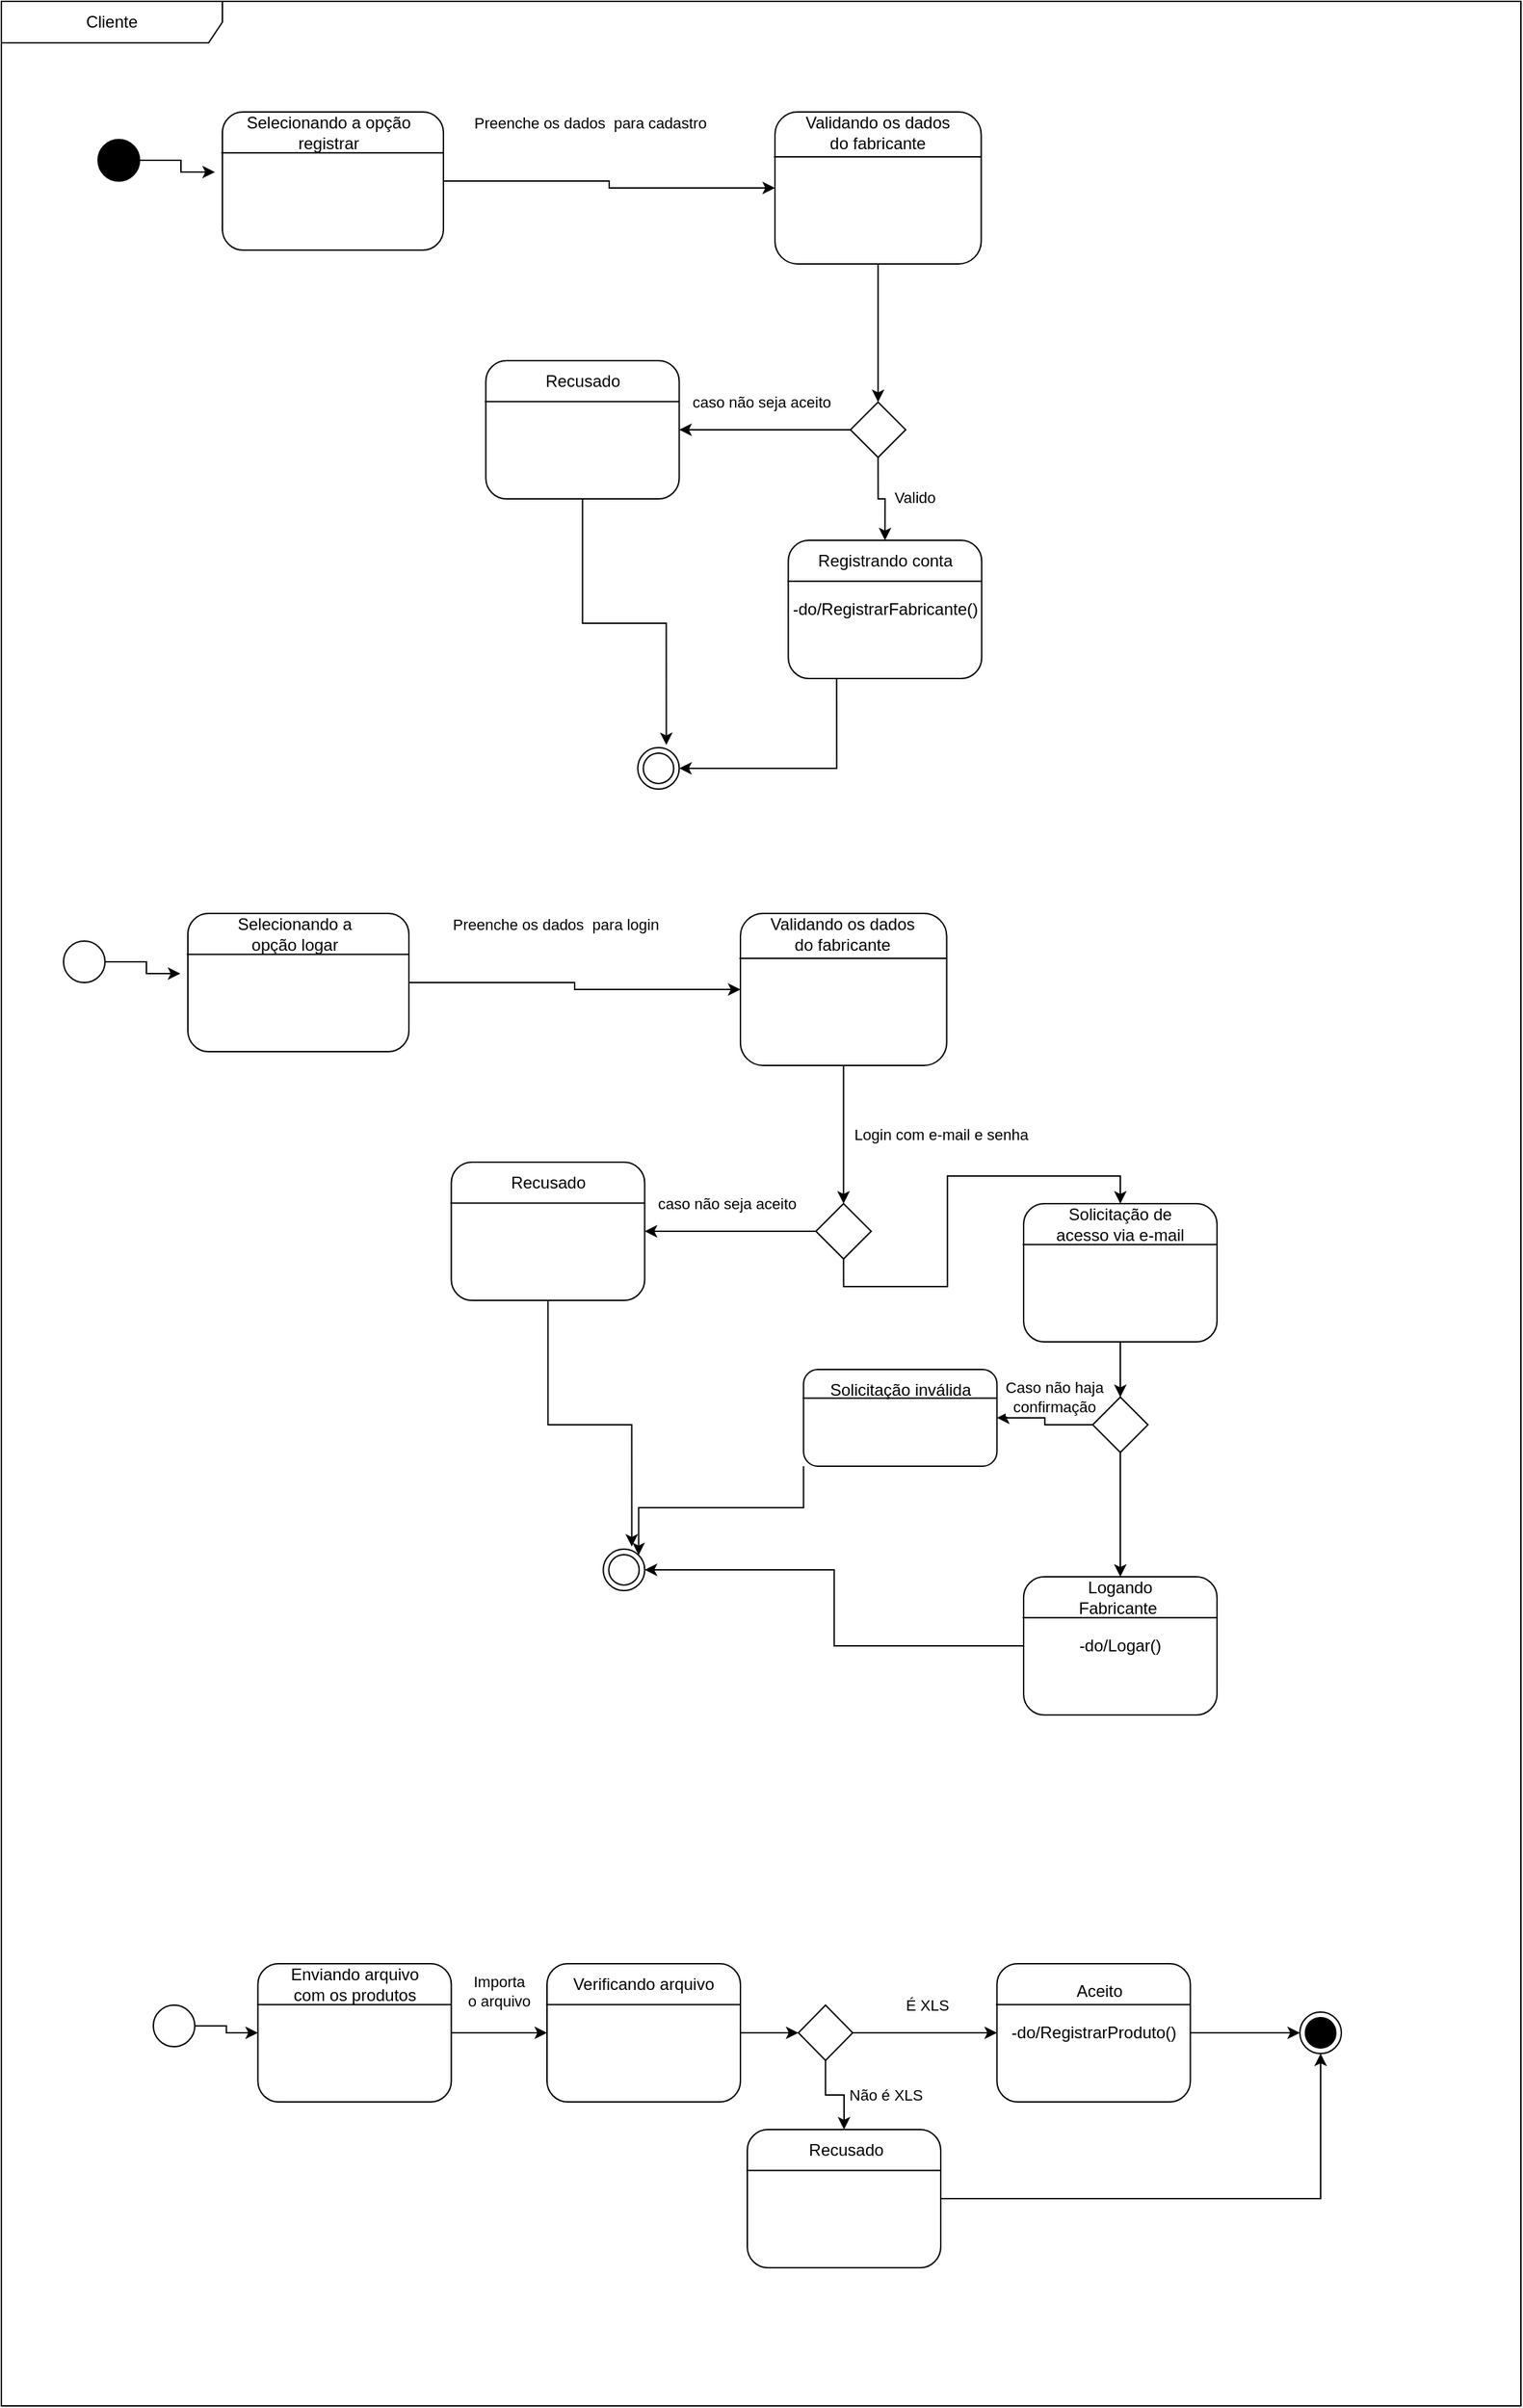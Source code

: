 <mxfile version="22.0.4" type="device">
  <diagram name="Página-1" id="GO6qphp9COaqU9SIlgc3">
    <mxGraphModel dx="3217" dy="2472" grid="1" gridSize="10" guides="1" tooltips="1" connect="1" arrows="1" fold="1" page="1" pageScale="1" pageWidth="827" pageHeight="1169" math="0" shadow="0">
      <root>
        <mxCell id="0" />
        <mxCell id="1" parent="0" />
        <mxCell id="zgZU9ZtbbdGZNfCMMvQm-1" value="Cliente" style="shape=umlFrame;whiteSpace=wrap;html=1;pointerEvents=0;recursiveResize=0;container=1;collapsible=0;width=160;" parent="1" vertex="1">
          <mxGeometry x="-110" y="-160" width="1100" height="1740" as="geometry" />
        </mxCell>
        <mxCell id="zgZU9ZtbbdGZNfCMMvQm-2" value="" style="ellipse;html=1;fillColor=#000000;" parent="zgZU9ZtbbdGZNfCMMvQm-1" vertex="1">
          <mxGeometry x="70" y="100" width="30" height="30" as="geometry" />
        </mxCell>
        <mxCell id="zgZU9ZtbbdGZNfCMMvQm-3" value="Preenche os dados&amp;nbsp; para cadastro" style="edgeStyle=orthogonalEdgeStyle;rounded=0;orthogonalLoop=1;jettySize=auto;html=1;exitX=1;exitY=0.5;exitDx=0;exitDy=0;entryX=0;entryY=0.5;entryDx=0;entryDy=0;" parent="zgZU9ZtbbdGZNfCMMvQm-1" source="zgZU9ZtbbdGZNfCMMvQm-4" target="zgZU9ZtbbdGZNfCMMvQm-9" edge="1">
          <mxGeometry x="-0.04" y="22" relative="1" as="geometry">
            <mxPoint x="-12" y="-20" as="offset" />
          </mxGeometry>
        </mxCell>
        <mxCell id="zgZU9ZtbbdGZNfCMMvQm-4" value="" style="rounded=1;whiteSpace=wrap;html=1;" parent="zgZU9ZtbbdGZNfCMMvQm-1" vertex="1">
          <mxGeometry x="160" y="80" width="160" height="100" as="geometry" />
        </mxCell>
        <mxCell id="zgZU9ZtbbdGZNfCMMvQm-5" style="edgeStyle=orthogonalEdgeStyle;rounded=0;orthogonalLoop=1;jettySize=auto;html=1;exitX=1;exitY=0.5;exitDx=0;exitDy=0;entryX=-0.034;entryY=0.435;entryDx=0;entryDy=0;entryPerimeter=0;" parent="zgZU9ZtbbdGZNfCMMvQm-1" source="zgZU9ZtbbdGZNfCMMvQm-2" target="zgZU9ZtbbdGZNfCMMvQm-4" edge="1">
          <mxGeometry relative="1" as="geometry" />
        </mxCell>
        <mxCell id="zgZU9ZtbbdGZNfCMMvQm-6" value="" style="endArrow=none;html=1;rounded=0;entryX=1;entryY=0.296;entryDx=0;entryDy=0;entryPerimeter=0;exitX=-0.005;exitY=0.296;exitDx=0;exitDy=0;exitPerimeter=0;" parent="zgZU9ZtbbdGZNfCMMvQm-1" source="zgZU9ZtbbdGZNfCMMvQm-4" target="zgZU9ZtbbdGZNfCMMvQm-4" edge="1">
          <mxGeometry width="50" height="50" relative="1" as="geometry">
            <mxPoint x="466.35" y="-10" as="sourcePoint" />
            <mxPoint x="516.35" y="-60" as="targetPoint" />
          </mxGeometry>
        </mxCell>
        <mxCell id="zgZU9ZtbbdGZNfCMMvQm-7" value="" style="ellipse;html=1;shape=endState;" parent="zgZU9ZtbbdGZNfCMMvQm-1" vertex="1">
          <mxGeometry x="460.7" y="540" width="30" height="30" as="geometry" />
        </mxCell>
        <mxCell id="zgZU9ZtbbdGZNfCMMvQm-8" style="edgeStyle=orthogonalEdgeStyle;rounded=0;orthogonalLoop=1;jettySize=auto;html=1;exitX=0.5;exitY=1;exitDx=0;exitDy=0;" parent="zgZU9ZtbbdGZNfCMMvQm-1" source="zgZU9ZtbbdGZNfCMMvQm-9" target="zgZU9ZtbbdGZNfCMMvQm-14" edge="1">
          <mxGeometry relative="1" as="geometry" />
        </mxCell>
        <mxCell id="zgZU9ZtbbdGZNfCMMvQm-9" value="" style="rounded=1;whiteSpace=wrap;html=1;" parent="zgZU9ZtbbdGZNfCMMvQm-1" vertex="1">
          <mxGeometry x="560" y="80" width="149.3" height="110" as="geometry" />
        </mxCell>
        <mxCell id="zgZU9ZtbbdGZNfCMMvQm-10" value="" style="endArrow=none;html=1;rounded=0;entryX=1;entryY=0.296;entryDx=0;entryDy=0;entryPerimeter=0;exitX=-0.005;exitY=0.296;exitDx=0;exitDy=0;exitPerimeter=0;" parent="zgZU9ZtbbdGZNfCMMvQm-1" source="zgZU9ZtbbdGZNfCMMvQm-9" target="zgZU9ZtbbdGZNfCMMvQm-9" edge="1">
          <mxGeometry width="50" height="50" relative="1" as="geometry">
            <mxPoint x="705.7" y="-5" as="sourcePoint" />
            <mxPoint x="755.7" y="-55" as="targetPoint" />
          </mxGeometry>
        </mxCell>
        <mxCell id="zgZU9ZtbbdGZNfCMMvQm-11" value="Validando os dados do fabricante" style="text;html=1;strokeColor=none;fillColor=none;align=center;verticalAlign=middle;whiteSpace=wrap;rounded=0;" parent="zgZU9ZtbbdGZNfCMMvQm-1" vertex="1">
          <mxGeometry x="576.97" y="80" width="115.35" height="30" as="geometry" />
        </mxCell>
        <mxCell id="zgZU9ZtbbdGZNfCMMvQm-12" value="Valido" style="edgeStyle=orthogonalEdgeStyle;rounded=0;orthogonalLoop=1;jettySize=auto;html=1;exitX=0.5;exitY=1;exitDx=0;exitDy=0;entryX=0.5;entryY=0;entryDx=0;entryDy=0;" parent="zgZU9ZtbbdGZNfCMMvQm-1" source="zgZU9ZtbbdGZNfCMMvQm-14" target="zgZU9ZtbbdGZNfCMMvQm-16" edge="1">
          <mxGeometry x="0.094" y="21" relative="1" as="geometry">
            <mxPoint y="-2" as="offset" />
          </mxGeometry>
        </mxCell>
        <mxCell id="zgZU9ZtbbdGZNfCMMvQm-13" value="caso não seja aceito" style="edgeStyle=orthogonalEdgeStyle;rounded=0;orthogonalLoop=1;jettySize=auto;html=1;exitX=0;exitY=0.5;exitDx=0;exitDy=0;" parent="zgZU9ZtbbdGZNfCMMvQm-1" source="zgZU9ZtbbdGZNfCMMvQm-14" target="zgZU9ZtbbdGZNfCMMvQm-19" edge="1">
          <mxGeometry x="0.043" y="-20" relative="1" as="geometry">
            <mxPoint as="offset" />
          </mxGeometry>
        </mxCell>
        <mxCell id="zgZU9ZtbbdGZNfCMMvQm-14" value="" style="rhombus;whiteSpace=wrap;html=1;" parent="zgZU9ZtbbdGZNfCMMvQm-1" vertex="1">
          <mxGeometry x="614.65" y="290" width="40" height="40" as="geometry" />
        </mxCell>
        <mxCell id="zgZU9ZtbbdGZNfCMMvQm-15" style="edgeStyle=orthogonalEdgeStyle;rounded=0;orthogonalLoop=1;jettySize=auto;html=1;exitX=0.25;exitY=1;exitDx=0;exitDy=0;entryX=1;entryY=0.5;entryDx=0;entryDy=0;" parent="zgZU9ZtbbdGZNfCMMvQm-1" source="zgZU9ZtbbdGZNfCMMvQm-16" target="zgZU9ZtbbdGZNfCMMvQm-7" edge="1">
          <mxGeometry relative="1" as="geometry" />
        </mxCell>
        <mxCell id="zgZU9ZtbbdGZNfCMMvQm-16" value="-do/RegistrarFabricante()" style="rounded=1;whiteSpace=wrap;html=1;" parent="zgZU9ZtbbdGZNfCMMvQm-1" vertex="1">
          <mxGeometry x="569.65" y="390" width="140" height="100" as="geometry" />
        </mxCell>
        <mxCell id="zgZU9ZtbbdGZNfCMMvQm-17" value="" style="endArrow=none;html=1;rounded=0;entryX=1;entryY=0.296;entryDx=0;entryDy=0;entryPerimeter=0;exitX=-0.005;exitY=0.296;exitDx=0;exitDy=0;exitPerimeter=0;" parent="zgZU9ZtbbdGZNfCMMvQm-1" source="zgZU9ZtbbdGZNfCMMvQm-16" target="zgZU9ZtbbdGZNfCMMvQm-16" edge="1">
          <mxGeometry width="50" height="50" relative="1" as="geometry">
            <mxPoint x="865.7" y="285" as="sourcePoint" />
            <mxPoint x="915.7" y="235" as="targetPoint" />
          </mxGeometry>
        </mxCell>
        <mxCell id="zgZU9ZtbbdGZNfCMMvQm-18" style="edgeStyle=orthogonalEdgeStyle;rounded=0;orthogonalLoop=1;jettySize=auto;html=1;exitX=0.5;exitY=1;exitDx=0;exitDy=0;entryX=0.688;entryY=-0.061;entryDx=0;entryDy=0;entryPerimeter=0;" parent="zgZU9ZtbbdGZNfCMMvQm-1" source="zgZU9ZtbbdGZNfCMMvQm-19" target="zgZU9ZtbbdGZNfCMMvQm-7" edge="1">
          <mxGeometry relative="1" as="geometry" />
        </mxCell>
        <mxCell id="zgZU9ZtbbdGZNfCMMvQm-19" value="" style="rounded=1;whiteSpace=wrap;html=1;" parent="zgZU9ZtbbdGZNfCMMvQm-1" vertex="1">
          <mxGeometry x="350.7" y="260" width="140" height="100" as="geometry" />
        </mxCell>
        <mxCell id="zgZU9ZtbbdGZNfCMMvQm-20" value="" style="endArrow=none;html=1;rounded=0;entryX=1;entryY=0.296;entryDx=0;entryDy=0;entryPerimeter=0;exitX=-0.005;exitY=0.296;exitDx=0;exitDy=0;exitPerimeter=0;" parent="zgZU9ZtbbdGZNfCMMvQm-1" source="zgZU9ZtbbdGZNfCMMvQm-19" target="zgZU9ZtbbdGZNfCMMvQm-19" edge="1">
          <mxGeometry width="50" height="50" relative="1" as="geometry">
            <mxPoint x="635.7" y="170" as="sourcePoint" />
            <mxPoint x="685.7" y="120" as="targetPoint" />
          </mxGeometry>
        </mxCell>
        <mxCell id="zgZU9ZtbbdGZNfCMMvQm-21" value="Registrando conta" style="text;html=1;strokeColor=none;fillColor=none;align=center;verticalAlign=middle;whiteSpace=wrap;rounded=0;" parent="zgZU9ZtbbdGZNfCMMvQm-1" vertex="1">
          <mxGeometry x="584.65" y="390" width="110" height="30" as="geometry" />
        </mxCell>
        <mxCell id="zgZU9ZtbbdGZNfCMMvQm-22" value="Recusado" style="text;html=1;strokeColor=none;fillColor=none;align=center;verticalAlign=middle;whiteSpace=wrap;rounded=0;" parent="zgZU9ZtbbdGZNfCMMvQm-1" vertex="1">
          <mxGeometry x="390.7" y="260" width="60" height="30" as="geometry" />
        </mxCell>
        <mxCell id="zgZU9ZtbbdGZNfCMMvQm-23" value="" style="ellipse;html=1;" parent="zgZU9ZtbbdGZNfCMMvQm-1" vertex="1">
          <mxGeometry x="45" y="680" width="30" height="30" as="geometry" />
        </mxCell>
        <mxCell id="zgZU9ZtbbdGZNfCMMvQm-24" value="" style="rounded=1;whiteSpace=wrap;html=1;" parent="zgZU9ZtbbdGZNfCMMvQm-1" vertex="1">
          <mxGeometry x="135" y="660" width="160" height="100" as="geometry" />
        </mxCell>
        <mxCell id="zgZU9ZtbbdGZNfCMMvQm-25" style="edgeStyle=orthogonalEdgeStyle;rounded=0;orthogonalLoop=1;jettySize=auto;html=1;exitX=1;exitY=0.5;exitDx=0;exitDy=0;entryX=-0.034;entryY=0.435;entryDx=0;entryDy=0;entryPerimeter=0;" parent="zgZU9ZtbbdGZNfCMMvQm-1" source="zgZU9ZtbbdGZNfCMMvQm-23" target="zgZU9ZtbbdGZNfCMMvQm-24" edge="1">
          <mxGeometry relative="1" as="geometry" />
        </mxCell>
        <mxCell id="zgZU9ZtbbdGZNfCMMvQm-26" value="" style="endArrow=none;html=1;rounded=0;entryX=1;entryY=0.296;entryDx=0;entryDy=0;entryPerimeter=0;exitX=-0.005;exitY=0.296;exitDx=0;exitDy=0;exitPerimeter=0;" parent="zgZU9ZtbbdGZNfCMMvQm-1" source="zgZU9ZtbbdGZNfCMMvQm-24" target="zgZU9ZtbbdGZNfCMMvQm-24" edge="1">
          <mxGeometry width="50" height="50" relative="1" as="geometry">
            <mxPoint x="441.35" y="570" as="sourcePoint" />
            <mxPoint x="491.35" y="520" as="targetPoint" />
          </mxGeometry>
        </mxCell>
        <mxCell id="zgZU9ZtbbdGZNfCMMvQm-27" value="" style="ellipse;html=1;shape=endState;" parent="zgZU9ZtbbdGZNfCMMvQm-1" vertex="1">
          <mxGeometry x="435.7" y="1120" width="30" height="30" as="geometry" />
        </mxCell>
        <mxCell id="zgZU9ZtbbdGZNfCMMvQm-28" value="" style="rounded=1;whiteSpace=wrap;html=1;" parent="zgZU9ZtbbdGZNfCMMvQm-1" vertex="1">
          <mxGeometry x="535" y="660" width="149.3" height="110" as="geometry" />
        </mxCell>
        <mxCell id="zgZU9ZtbbdGZNfCMMvQm-29" value="Preenche os dados&amp;nbsp; para login" style="edgeStyle=orthogonalEdgeStyle;rounded=0;orthogonalLoop=1;jettySize=auto;html=1;exitX=1;exitY=0.5;exitDx=0;exitDy=0;entryX=0;entryY=0.5;entryDx=0;entryDy=0;" parent="zgZU9ZtbbdGZNfCMMvQm-1" source="zgZU9ZtbbdGZNfCMMvQm-24" target="zgZU9ZtbbdGZNfCMMvQm-28" edge="1">
          <mxGeometry x="-0.04" y="22" relative="1" as="geometry">
            <mxPoint x="-12" y="-20" as="offset" />
          </mxGeometry>
        </mxCell>
        <mxCell id="zgZU9ZtbbdGZNfCMMvQm-30" value="" style="endArrow=none;html=1;rounded=0;entryX=1;entryY=0.296;entryDx=0;entryDy=0;entryPerimeter=0;exitX=-0.005;exitY=0.296;exitDx=0;exitDy=0;exitPerimeter=0;" parent="zgZU9ZtbbdGZNfCMMvQm-1" source="zgZU9ZtbbdGZNfCMMvQm-28" target="zgZU9ZtbbdGZNfCMMvQm-28" edge="1">
          <mxGeometry width="50" height="50" relative="1" as="geometry">
            <mxPoint x="680.7" y="575" as="sourcePoint" />
            <mxPoint x="730.7" y="525" as="targetPoint" />
          </mxGeometry>
        </mxCell>
        <mxCell id="zgZU9ZtbbdGZNfCMMvQm-31" value="Validando os dados do fabricante" style="text;html=1;strokeColor=none;fillColor=none;align=center;verticalAlign=middle;whiteSpace=wrap;rounded=0;" parent="zgZU9ZtbbdGZNfCMMvQm-1" vertex="1">
          <mxGeometry x="549.47" y="660" width="120.35" height="30" as="geometry" />
        </mxCell>
        <mxCell id="zgZU9ZtbbdGZNfCMMvQm-32" style="edgeStyle=orthogonalEdgeStyle;rounded=0;orthogonalLoop=1;jettySize=auto;html=1;exitX=0.5;exitY=1;exitDx=0;exitDy=0;entryX=0.5;entryY=0;entryDx=0;entryDy=0;" parent="zgZU9ZtbbdGZNfCMMvQm-1" source="zgZU9ZtbbdGZNfCMMvQm-33" target="zgZU9ZtbbdGZNfCMMvQm-47" edge="1">
          <mxGeometry relative="1" as="geometry" />
        </mxCell>
        <mxCell id="zgZU9ZtbbdGZNfCMMvQm-33" value="" style="rhombus;whiteSpace=wrap;html=1;" parent="zgZU9ZtbbdGZNfCMMvQm-1" vertex="1">
          <mxGeometry x="589.65" y="870" width="40" height="40" as="geometry" />
        </mxCell>
        <mxCell id="zgZU9ZtbbdGZNfCMMvQm-34" value="Login com e-mail e senha" style="edgeStyle=orthogonalEdgeStyle;rounded=0;orthogonalLoop=1;jettySize=auto;html=1;exitX=0.5;exitY=1;exitDx=0;exitDy=0;" parent="zgZU9ZtbbdGZNfCMMvQm-1" source="zgZU9ZtbbdGZNfCMMvQm-28" target="zgZU9ZtbbdGZNfCMMvQm-33" edge="1">
          <mxGeometry y="70" relative="1" as="geometry">
            <mxPoint as="offset" />
          </mxGeometry>
        </mxCell>
        <mxCell id="zgZU9ZtbbdGZNfCMMvQm-35" style="edgeStyle=orthogonalEdgeStyle;rounded=0;orthogonalLoop=1;jettySize=auto;html=1;exitX=0;exitY=0.5;exitDx=0;exitDy=0;entryX=1;entryY=0.5;entryDx=0;entryDy=0;" parent="zgZU9ZtbbdGZNfCMMvQm-1" source="zgZU9ZtbbdGZNfCMMvQm-36" target="zgZU9ZtbbdGZNfCMMvQm-27" edge="1">
          <mxGeometry relative="1" as="geometry" />
        </mxCell>
        <mxCell id="zgZU9ZtbbdGZNfCMMvQm-36" value="-do/Logar()" style="rounded=1;whiteSpace=wrap;html=1;" parent="zgZU9ZtbbdGZNfCMMvQm-1" vertex="1">
          <mxGeometry x="740" y="1140" width="140" height="100" as="geometry" />
        </mxCell>
        <mxCell id="zgZU9ZtbbdGZNfCMMvQm-37" value="" style="endArrow=none;html=1;rounded=0;entryX=1;entryY=0.296;entryDx=0;entryDy=0;entryPerimeter=0;exitX=-0.005;exitY=0.296;exitDx=0;exitDy=0;exitPerimeter=0;" parent="zgZU9ZtbbdGZNfCMMvQm-1" source="zgZU9ZtbbdGZNfCMMvQm-36" target="zgZU9ZtbbdGZNfCMMvQm-36" edge="1">
          <mxGeometry width="50" height="50" relative="1" as="geometry">
            <mxPoint x="830.7" y="1025" as="sourcePoint" />
            <mxPoint x="880.7" y="975" as="targetPoint" />
          </mxGeometry>
        </mxCell>
        <mxCell id="zgZU9ZtbbdGZNfCMMvQm-38" style="edgeStyle=orthogonalEdgeStyle;rounded=0;orthogonalLoop=1;jettySize=auto;html=1;exitX=0.5;exitY=1;exitDx=0;exitDy=0;entryX=0.688;entryY=-0.061;entryDx=0;entryDy=0;entryPerimeter=0;" parent="zgZU9ZtbbdGZNfCMMvQm-1" source="zgZU9ZtbbdGZNfCMMvQm-39" target="zgZU9ZtbbdGZNfCMMvQm-27" edge="1">
          <mxGeometry relative="1" as="geometry" />
        </mxCell>
        <mxCell id="zgZU9ZtbbdGZNfCMMvQm-39" value="" style="rounded=1;whiteSpace=wrap;html=1;" parent="zgZU9ZtbbdGZNfCMMvQm-1" vertex="1">
          <mxGeometry x="325.7" y="840" width="140" height="100" as="geometry" />
        </mxCell>
        <mxCell id="zgZU9ZtbbdGZNfCMMvQm-40" value="caso não seja aceito" style="edgeStyle=orthogonalEdgeStyle;rounded=0;orthogonalLoop=1;jettySize=auto;html=1;exitX=0;exitY=0.5;exitDx=0;exitDy=0;" parent="zgZU9ZtbbdGZNfCMMvQm-1" source="zgZU9ZtbbdGZNfCMMvQm-33" target="zgZU9ZtbbdGZNfCMMvQm-39" edge="1">
          <mxGeometry x="0.043" y="-20" relative="1" as="geometry">
            <mxPoint as="offset" />
          </mxGeometry>
        </mxCell>
        <mxCell id="zgZU9ZtbbdGZNfCMMvQm-41" value="" style="endArrow=none;html=1;rounded=0;entryX=1;entryY=0.296;entryDx=0;entryDy=0;entryPerimeter=0;exitX=-0.005;exitY=0.296;exitDx=0;exitDy=0;exitPerimeter=0;" parent="zgZU9ZtbbdGZNfCMMvQm-1" source="zgZU9ZtbbdGZNfCMMvQm-39" target="zgZU9ZtbbdGZNfCMMvQm-39" edge="1">
          <mxGeometry width="50" height="50" relative="1" as="geometry">
            <mxPoint x="610.7" y="750" as="sourcePoint" />
            <mxPoint x="660.7" y="700" as="targetPoint" />
          </mxGeometry>
        </mxCell>
        <mxCell id="zgZU9ZtbbdGZNfCMMvQm-42" value="Logando Fabricante&amp;nbsp;" style="text;html=1;strokeColor=none;fillColor=none;align=center;verticalAlign=middle;whiteSpace=wrap;rounded=0;" parent="zgZU9ZtbbdGZNfCMMvQm-1" vertex="1">
          <mxGeometry x="755" y="1140" width="110" height="30" as="geometry" />
        </mxCell>
        <mxCell id="zgZU9ZtbbdGZNfCMMvQm-43" value="Recusado" style="text;html=1;strokeColor=none;fillColor=none;align=center;verticalAlign=middle;whiteSpace=wrap;rounded=0;" parent="zgZU9ZtbbdGZNfCMMvQm-1" vertex="1">
          <mxGeometry x="365.7" y="840" width="60" height="30" as="geometry" />
        </mxCell>
        <mxCell id="zgZU9ZtbbdGZNfCMMvQm-44" value="Selecionando a opção registrar" style="text;html=1;strokeColor=none;fillColor=none;align=center;verticalAlign=middle;whiteSpace=wrap;rounded=0;" parent="zgZU9ZtbbdGZNfCMMvQm-1" vertex="1">
          <mxGeometry x="152.5" y="80" width="167.5" height="30" as="geometry" />
        </mxCell>
        <mxCell id="zgZU9ZtbbdGZNfCMMvQm-45" value="Selecionando a opção logar" style="text;html=1;strokeColor=none;fillColor=none;align=center;verticalAlign=middle;whiteSpace=wrap;rounded=0;" parent="zgZU9ZtbbdGZNfCMMvQm-1" vertex="1">
          <mxGeometry x="160" y="660" width="105" height="30" as="geometry" />
        </mxCell>
        <mxCell id="zgZU9ZtbbdGZNfCMMvQm-46" style="edgeStyle=orthogonalEdgeStyle;rounded=0;orthogonalLoop=1;jettySize=auto;html=1;exitX=0.5;exitY=1;exitDx=0;exitDy=0;entryX=0.5;entryY=0;entryDx=0;entryDy=0;" parent="zgZU9ZtbbdGZNfCMMvQm-1" source="zgZU9ZtbbdGZNfCMMvQm-47" target="zgZU9ZtbbdGZNfCMMvQm-52" edge="1">
          <mxGeometry relative="1" as="geometry" />
        </mxCell>
        <mxCell id="zgZU9ZtbbdGZNfCMMvQm-47" value="" style="rounded=1;whiteSpace=wrap;html=1;" parent="zgZU9ZtbbdGZNfCMMvQm-1" vertex="1">
          <mxGeometry x="740" y="870" width="140" height="100" as="geometry" />
        </mxCell>
        <mxCell id="zgZU9ZtbbdGZNfCMMvQm-48" value="" style="endArrow=none;html=1;rounded=0;entryX=1;entryY=0.296;entryDx=0;entryDy=0;entryPerimeter=0;exitX=-0.005;exitY=0.296;exitDx=0;exitDy=0;exitPerimeter=0;" parent="zgZU9ZtbbdGZNfCMMvQm-1" source="zgZU9ZtbbdGZNfCMMvQm-47" target="zgZU9ZtbbdGZNfCMMvQm-47" edge="1">
          <mxGeometry width="50" height="50" relative="1" as="geometry">
            <mxPoint x="840.7" y="845" as="sourcePoint" />
            <mxPoint x="890.7" y="795" as="targetPoint" />
          </mxGeometry>
        </mxCell>
        <mxCell id="zgZU9ZtbbdGZNfCMMvQm-49" value="Solicitação de acesso via e-mail" style="text;html=1;strokeColor=none;fillColor=none;align=center;verticalAlign=middle;whiteSpace=wrap;rounded=0;" parent="zgZU9ZtbbdGZNfCMMvQm-1" vertex="1">
          <mxGeometry x="755" y="870" width="110" height="30" as="geometry" />
        </mxCell>
        <mxCell id="zgZU9ZtbbdGZNfCMMvQm-50" style="edgeStyle=orthogonalEdgeStyle;rounded=0;orthogonalLoop=1;jettySize=auto;html=1;exitX=0.5;exitY=1;exitDx=0;exitDy=0;" parent="zgZU9ZtbbdGZNfCMMvQm-1" source="zgZU9ZtbbdGZNfCMMvQm-52" target="zgZU9ZtbbdGZNfCMMvQm-42" edge="1">
          <mxGeometry relative="1" as="geometry" />
        </mxCell>
        <mxCell id="zgZU9ZtbbdGZNfCMMvQm-51" value="Caso não haja &lt;br&gt;confirmação" style="edgeStyle=orthogonalEdgeStyle;rounded=0;orthogonalLoop=1;jettySize=auto;html=1;exitX=0;exitY=0.5;exitDx=0;exitDy=0;" parent="zgZU9ZtbbdGZNfCMMvQm-1" source="zgZU9ZtbbdGZNfCMMvQm-52" target="zgZU9ZtbbdGZNfCMMvQm-54" edge="1">
          <mxGeometry x="-0.243" y="-20" relative="1" as="geometry">
            <mxPoint as="offset" />
          </mxGeometry>
        </mxCell>
        <mxCell id="zgZU9ZtbbdGZNfCMMvQm-52" value="" style="rhombus;whiteSpace=wrap;html=1;" parent="zgZU9ZtbbdGZNfCMMvQm-1" vertex="1">
          <mxGeometry x="790" y="1010" width="40" height="40" as="geometry" />
        </mxCell>
        <mxCell id="zgZU9ZtbbdGZNfCMMvQm-53" style="edgeStyle=orthogonalEdgeStyle;rounded=0;orthogonalLoop=1;jettySize=auto;html=1;exitX=0;exitY=1;exitDx=0;exitDy=0;entryX=1;entryY=0;entryDx=0;entryDy=0;" parent="zgZU9ZtbbdGZNfCMMvQm-1" source="zgZU9ZtbbdGZNfCMMvQm-54" target="zgZU9ZtbbdGZNfCMMvQm-27" edge="1">
          <mxGeometry relative="1" as="geometry" />
        </mxCell>
        <mxCell id="zgZU9ZtbbdGZNfCMMvQm-54" value="" style="rounded=1;whiteSpace=wrap;html=1;" parent="zgZU9ZtbbdGZNfCMMvQm-1" vertex="1">
          <mxGeometry x="580.7" y="990" width="140" height="70" as="geometry" />
        </mxCell>
        <mxCell id="zgZU9ZtbbdGZNfCMMvQm-55" value="" style="endArrow=none;html=1;rounded=0;entryX=1;entryY=0.296;entryDx=0;entryDy=0;entryPerimeter=0;exitX=-0.005;exitY=0.296;exitDx=0;exitDy=0;exitPerimeter=0;" parent="zgZU9ZtbbdGZNfCMMvQm-1" source="zgZU9ZtbbdGZNfCMMvQm-54" target="zgZU9ZtbbdGZNfCMMvQm-54" edge="1">
          <mxGeometry width="50" height="50" relative="1" as="geometry">
            <mxPoint x="671.4" y="875" as="sourcePoint" />
            <mxPoint x="721.4" y="825" as="targetPoint" />
          </mxGeometry>
        </mxCell>
        <mxCell id="zgZU9ZtbbdGZNfCMMvQm-56" value="Solicitação inválida" style="text;html=1;strokeColor=none;fillColor=none;align=center;verticalAlign=middle;whiteSpace=wrap;rounded=0;" parent="zgZU9ZtbbdGZNfCMMvQm-1" vertex="1">
          <mxGeometry x="595.7" y="990" width="110" height="30" as="geometry" />
        </mxCell>
        <mxCell id="zgZU9ZtbbdGZNfCMMvQm-58" value="" style="ellipse;html=1;shape=endState;fillColor=#000000;" parent="zgZU9ZtbbdGZNfCMMvQm-1" vertex="1">
          <mxGeometry x="940" y="1455" width="30" height="30" as="geometry" />
        </mxCell>
        <mxCell id="zgZU9ZtbbdGZNfCMMvQm-64" style="edgeStyle=orthogonalEdgeStyle;rounded=0;orthogonalLoop=1;jettySize=auto;html=1;exitX=1;exitY=0.5;exitDx=0;exitDy=0;entryX=0;entryY=0.5;entryDx=0;entryDy=0;" parent="zgZU9ZtbbdGZNfCMMvQm-1" source="zgZU9ZtbbdGZNfCMMvQm-57" target="zgZU9ZtbbdGZNfCMMvQm-60" edge="1">
          <mxGeometry relative="1" as="geometry" />
        </mxCell>
        <mxCell id="zgZU9ZtbbdGZNfCMMvQm-57" value="" style="ellipse;html=1;" parent="zgZU9ZtbbdGZNfCMMvQm-1" vertex="1">
          <mxGeometry x="110" y="1450" width="30" height="30" as="geometry" />
        </mxCell>
        <mxCell id="zgZU9ZtbbdGZNfCMMvQm-70" value="Importa &lt;br&gt;o arquivo" style="edgeStyle=orthogonalEdgeStyle;rounded=0;orthogonalLoop=1;jettySize=auto;html=1;exitX=1;exitY=0.5;exitDx=0;exitDy=0;entryX=0;entryY=0.5;entryDx=0;entryDy=0;" parent="zgZU9ZtbbdGZNfCMMvQm-1" source="zgZU9ZtbbdGZNfCMMvQm-60" target="zgZU9ZtbbdGZNfCMMvQm-66" edge="1">
          <mxGeometry x="-0.01" y="30" relative="1" as="geometry">
            <mxPoint as="offset" />
          </mxGeometry>
        </mxCell>
        <mxCell id="zgZU9ZtbbdGZNfCMMvQm-60" value="" style="rounded=1;whiteSpace=wrap;html=1;" parent="zgZU9ZtbbdGZNfCMMvQm-1" vertex="1">
          <mxGeometry x="185.7" y="1420" width="140" height="100" as="geometry" />
        </mxCell>
        <mxCell id="zgZU9ZtbbdGZNfCMMvQm-61" value="" style="endArrow=none;html=1;rounded=0;entryX=1;entryY=0.296;entryDx=0;entryDy=0;entryPerimeter=0;exitX=-0.005;exitY=0.296;exitDx=0;exitDy=0;exitPerimeter=0;" parent="zgZU9ZtbbdGZNfCMMvQm-1" source="zgZU9ZtbbdGZNfCMMvQm-60" target="zgZU9ZtbbdGZNfCMMvQm-60" edge="1">
          <mxGeometry width="50" height="50" relative="1" as="geometry">
            <mxPoint x="261.05" y="1305" as="sourcePoint" />
            <mxPoint x="311.05" y="1255" as="targetPoint" />
          </mxGeometry>
        </mxCell>
        <mxCell id="zgZU9ZtbbdGZNfCMMvQm-62" value="Enviando arquivo com os produtos" style="text;html=1;strokeColor=none;fillColor=none;align=center;verticalAlign=middle;whiteSpace=wrap;rounded=0;" parent="zgZU9ZtbbdGZNfCMMvQm-1" vertex="1">
          <mxGeometry x="200.7" y="1420" width="110" height="30" as="geometry" />
        </mxCell>
        <mxCell id="zgZU9ZtbbdGZNfCMMvQm-71" style="edgeStyle=orthogonalEdgeStyle;rounded=0;orthogonalLoop=1;jettySize=auto;html=1;exitX=1;exitY=0.5;exitDx=0;exitDy=0;entryX=0;entryY=0.5;entryDx=0;entryDy=0;" parent="zgZU9ZtbbdGZNfCMMvQm-1" source="zgZU9ZtbbdGZNfCMMvQm-66" target="zgZU9ZtbbdGZNfCMMvQm-69" edge="1">
          <mxGeometry relative="1" as="geometry" />
        </mxCell>
        <mxCell id="zgZU9ZtbbdGZNfCMMvQm-66" value="" style="rounded=1;whiteSpace=wrap;html=1;" parent="zgZU9ZtbbdGZNfCMMvQm-1" vertex="1">
          <mxGeometry x="395" y="1420" width="140" height="100" as="geometry" />
        </mxCell>
        <mxCell id="zgZU9ZtbbdGZNfCMMvQm-67" value="" style="endArrow=none;html=1;rounded=0;entryX=1;entryY=0.296;entryDx=0;entryDy=0;entryPerimeter=0;exitX=-0.005;exitY=0.296;exitDx=0;exitDy=0;exitPerimeter=0;" parent="zgZU9ZtbbdGZNfCMMvQm-1" source="zgZU9ZtbbdGZNfCMMvQm-66" target="zgZU9ZtbbdGZNfCMMvQm-66" edge="1">
          <mxGeometry width="50" height="50" relative="1" as="geometry">
            <mxPoint x="470.35" y="1305" as="sourcePoint" />
            <mxPoint x="520.35" y="1255" as="targetPoint" />
          </mxGeometry>
        </mxCell>
        <mxCell id="zgZU9ZtbbdGZNfCMMvQm-68" value="Verificando arquivo" style="text;html=1;strokeColor=none;fillColor=none;align=center;verticalAlign=middle;whiteSpace=wrap;rounded=0;" parent="zgZU9ZtbbdGZNfCMMvQm-1" vertex="1">
          <mxGeometry x="410" y="1420" width="110" height="30" as="geometry" />
        </mxCell>
        <mxCell id="zgZU9ZtbbdGZNfCMMvQm-75" value="Não é XLS" style="edgeStyle=orthogonalEdgeStyle;rounded=0;orthogonalLoop=1;jettySize=auto;html=1;exitX=0.5;exitY=1;exitDx=0;exitDy=0;" parent="zgZU9ZtbbdGZNfCMMvQm-1" source="zgZU9ZtbbdGZNfCMMvQm-69" target="zgZU9ZtbbdGZNfCMMvQm-74" edge="1">
          <mxGeometry x="0.211" y="30" relative="1" as="geometry">
            <mxPoint as="offset" />
          </mxGeometry>
        </mxCell>
        <mxCell id="zgZU9ZtbbdGZNfCMMvQm-79" value="É XLS" style="edgeStyle=orthogonalEdgeStyle;rounded=0;orthogonalLoop=1;jettySize=auto;html=1;exitX=1;exitY=0.5;exitDx=0;exitDy=0;" parent="zgZU9ZtbbdGZNfCMMvQm-1" source="zgZU9ZtbbdGZNfCMMvQm-69" target="zgZU9ZtbbdGZNfCMMvQm-76" edge="1">
          <mxGeometry x="0.029" y="20" relative="1" as="geometry">
            <mxPoint as="offset" />
          </mxGeometry>
        </mxCell>
        <mxCell id="zgZU9ZtbbdGZNfCMMvQm-69" value="" style="rhombus;whiteSpace=wrap;html=1;" parent="zgZU9ZtbbdGZNfCMMvQm-1" vertex="1">
          <mxGeometry x="576.97" y="1450" width="39.3" height="40" as="geometry" />
        </mxCell>
        <mxCell id="zgZU9ZtbbdGZNfCMMvQm-81" style="edgeStyle=orthogonalEdgeStyle;rounded=0;orthogonalLoop=1;jettySize=auto;html=1;exitX=1;exitY=0.5;exitDx=0;exitDy=0;entryX=0.5;entryY=1;entryDx=0;entryDy=0;" parent="zgZU9ZtbbdGZNfCMMvQm-1" source="zgZU9ZtbbdGZNfCMMvQm-72" target="zgZU9ZtbbdGZNfCMMvQm-58" edge="1">
          <mxGeometry relative="1" as="geometry" />
        </mxCell>
        <mxCell id="zgZU9ZtbbdGZNfCMMvQm-72" value="" style="rounded=1;whiteSpace=wrap;html=1;" parent="zgZU9ZtbbdGZNfCMMvQm-1" vertex="1">
          <mxGeometry x="540" y="1540" width="140" height="100" as="geometry" />
        </mxCell>
        <mxCell id="zgZU9ZtbbdGZNfCMMvQm-73" value="" style="endArrow=none;html=1;rounded=0;entryX=1;entryY=0.296;entryDx=0;entryDy=0;entryPerimeter=0;exitX=-0.005;exitY=0.296;exitDx=0;exitDy=0;exitPerimeter=0;" parent="zgZU9ZtbbdGZNfCMMvQm-1" source="zgZU9ZtbbdGZNfCMMvQm-72" target="zgZU9ZtbbdGZNfCMMvQm-72" edge="1">
          <mxGeometry width="50" height="50" relative="1" as="geometry">
            <mxPoint x="615.35" y="1425" as="sourcePoint" />
            <mxPoint x="665.35" y="1375" as="targetPoint" />
          </mxGeometry>
        </mxCell>
        <mxCell id="zgZU9ZtbbdGZNfCMMvQm-74" value="&amp;nbsp;Recusado" style="text;html=1;strokeColor=none;fillColor=none;align=center;verticalAlign=middle;whiteSpace=wrap;rounded=0;" parent="zgZU9ZtbbdGZNfCMMvQm-1" vertex="1">
          <mxGeometry x="555" y="1540" width="110" height="30" as="geometry" />
        </mxCell>
        <mxCell id="zgZU9ZtbbdGZNfCMMvQm-80" style="edgeStyle=orthogonalEdgeStyle;rounded=0;orthogonalLoop=1;jettySize=auto;html=1;exitX=1;exitY=0.5;exitDx=0;exitDy=0;" parent="zgZU9ZtbbdGZNfCMMvQm-1" source="zgZU9ZtbbdGZNfCMMvQm-76" target="zgZU9ZtbbdGZNfCMMvQm-58" edge="1">
          <mxGeometry relative="1" as="geometry" />
        </mxCell>
        <mxCell id="zgZU9ZtbbdGZNfCMMvQm-76" value="-do/RegistrarProduto()" style="rounded=1;whiteSpace=wrap;html=1;" parent="zgZU9ZtbbdGZNfCMMvQm-1" vertex="1">
          <mxGeometry x="720.7" y="1420" width="140" height="100" as="geometry" />
        </mxCell>
        <mxCell id="zgZU9ZtbbdGZNfCMMvQm-77" value="" style="endArrow=none;html=1;rounded=0;entryX=1;entryY=0.296;entryDx=0;entryDy=0;entryPerimeter=0;exitX=-0.005;exitY=0.296;exitDx=0;exitDy=0;exitPerimeter=0;" parent="zgZU9ZtbbdGZNfCMMvQm-1" source="zgZU9ZtbbdGZNfCMMvQm-76" target="zgZU9ZtbbdGZNfCMMvQm-76" edge="1">
          <mxGeometry width="50" height="50" relative="1" as="geometry">
            <mxPoint x="625.35" y="1435" as="sourcePoint" />
            <mxPoint x="675.35" y="1385" as="targetPoint" />
          </mxGeometry>
        </mxCell>
        <mxCell id="zgZU9ZtbbdGZNfCMMvQm-78" value="Aceito" style="text;html=1;strokeColor=none;fillColor=none;align=center;verticalAlign=middle;whiteSpace=wrap;rounded=0;" parent="zgZU9ZtbbdGZNfCMMvQm-1" vertex="1">
          <mxGeometry x="740" y="1425" width="110" height="30" as="geometry" />
        </mxCell>
      </root>
    </mxGraphModel>
  </diagram>
</mxfile>
